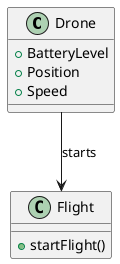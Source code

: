 @startuml クラス図
class Drone {
  +BatteryLevel
  +Position
  +Speed
}

class Flight {
  +startFlight()
}

Drone --> Flight : starts
@enduml

